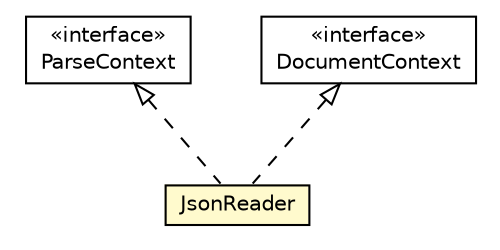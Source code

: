 #!/usr/local/bin/dot
#
# Class diagram 
# Generated by UMLGraph version R5_6-24-gf6e263 (http://www.umlgraph.org/)
#

digraph G {
	edge [fontname="Helvetica",fontsize=10,labelfontname="Helvetica",labelfontsize=10];
	node [fontname="Helvetica",fontsize=10,shape=plaintext];
	nodesep=0.25;
	ranksep=0.5;
	// net.trajano.doxdb.jsonpath.ParseContext
	c2767 [label=<<table title="net.trajano.doxdb.jsonpath.ParseContext" border="0" cellborder="1" cellspacing="0" cellpadding="2" port="p" href="../ParseContext.html">
		<tr><td><table border="0" cellspacing="0" cellpadding="1">
<tr><td align="center" balign="center"> &#171;interface&#187; </td></tr>
<tr><td align="center" balign="center"> ParseContext </td></tr>
		</table></td></tr>
		</table>>, URL="../ParseContext.html", fontname="Helvetica", fontcolor="black", fontsize=10.0];
	// net.trajano.doxdb.jsonpath.DocumentContext
	c2775 [label=<<table title="net.trajano.doxdb.jsonpath.DocumentContext" border="0" cellborder="1" cellspacing="0" cellpadding="2" port="p" href="../DocumentContext.html">
		<tr><td><table border="0" cellspacing="0" cellpadding="1">
<tr><td align="center" balign="center"> &#171;interface&#187; </td></tr>
<tr><td align="center" balign="center"> DocumentContext </td></tr>
		</table></td></tr>
		</table>>, URL="../DocumentContext.html", fontname="Helvetica", fontcolor="black", fontsize=10.0];
	// net.trajano.doxdb.jsonpath.internal.JsonReader
	c2813 [label=<<table title="net.trajano.doxdb.jsonpath.internal.JsonReader" border="0" cellborder="1" cellspacing="0" cellpadding="2" port="p" bgcolor="lemonChiffon" href="./JsonReader.html">
		<tr><td><table border="0" cellspacing="0" cellpadding="1">
<tr><td align="center" balign="center"> JsonReader </td></tr>
		</table></td></tr>
		</table>>, URL="./JsonReader.html", fontname="Helvetica", fontcolor="black", fontsize=10.0];
	//net.trajano.doxdb.jsonpath.internal.JsonReader implements net.trajano.doxdb.jsonpath.ParseContext
	c2767:p -> c2813:p [dir=back,arrowtail=empty,style=dashed];
	//net.trajano.doxdb.jsonpath.internal.JsonReader implements net.trajano.doxdb.jsonpath.DocumentContext
	c2775:p -> c2813:p [dir=back,arrowtail=empty,style=dashed];
}

